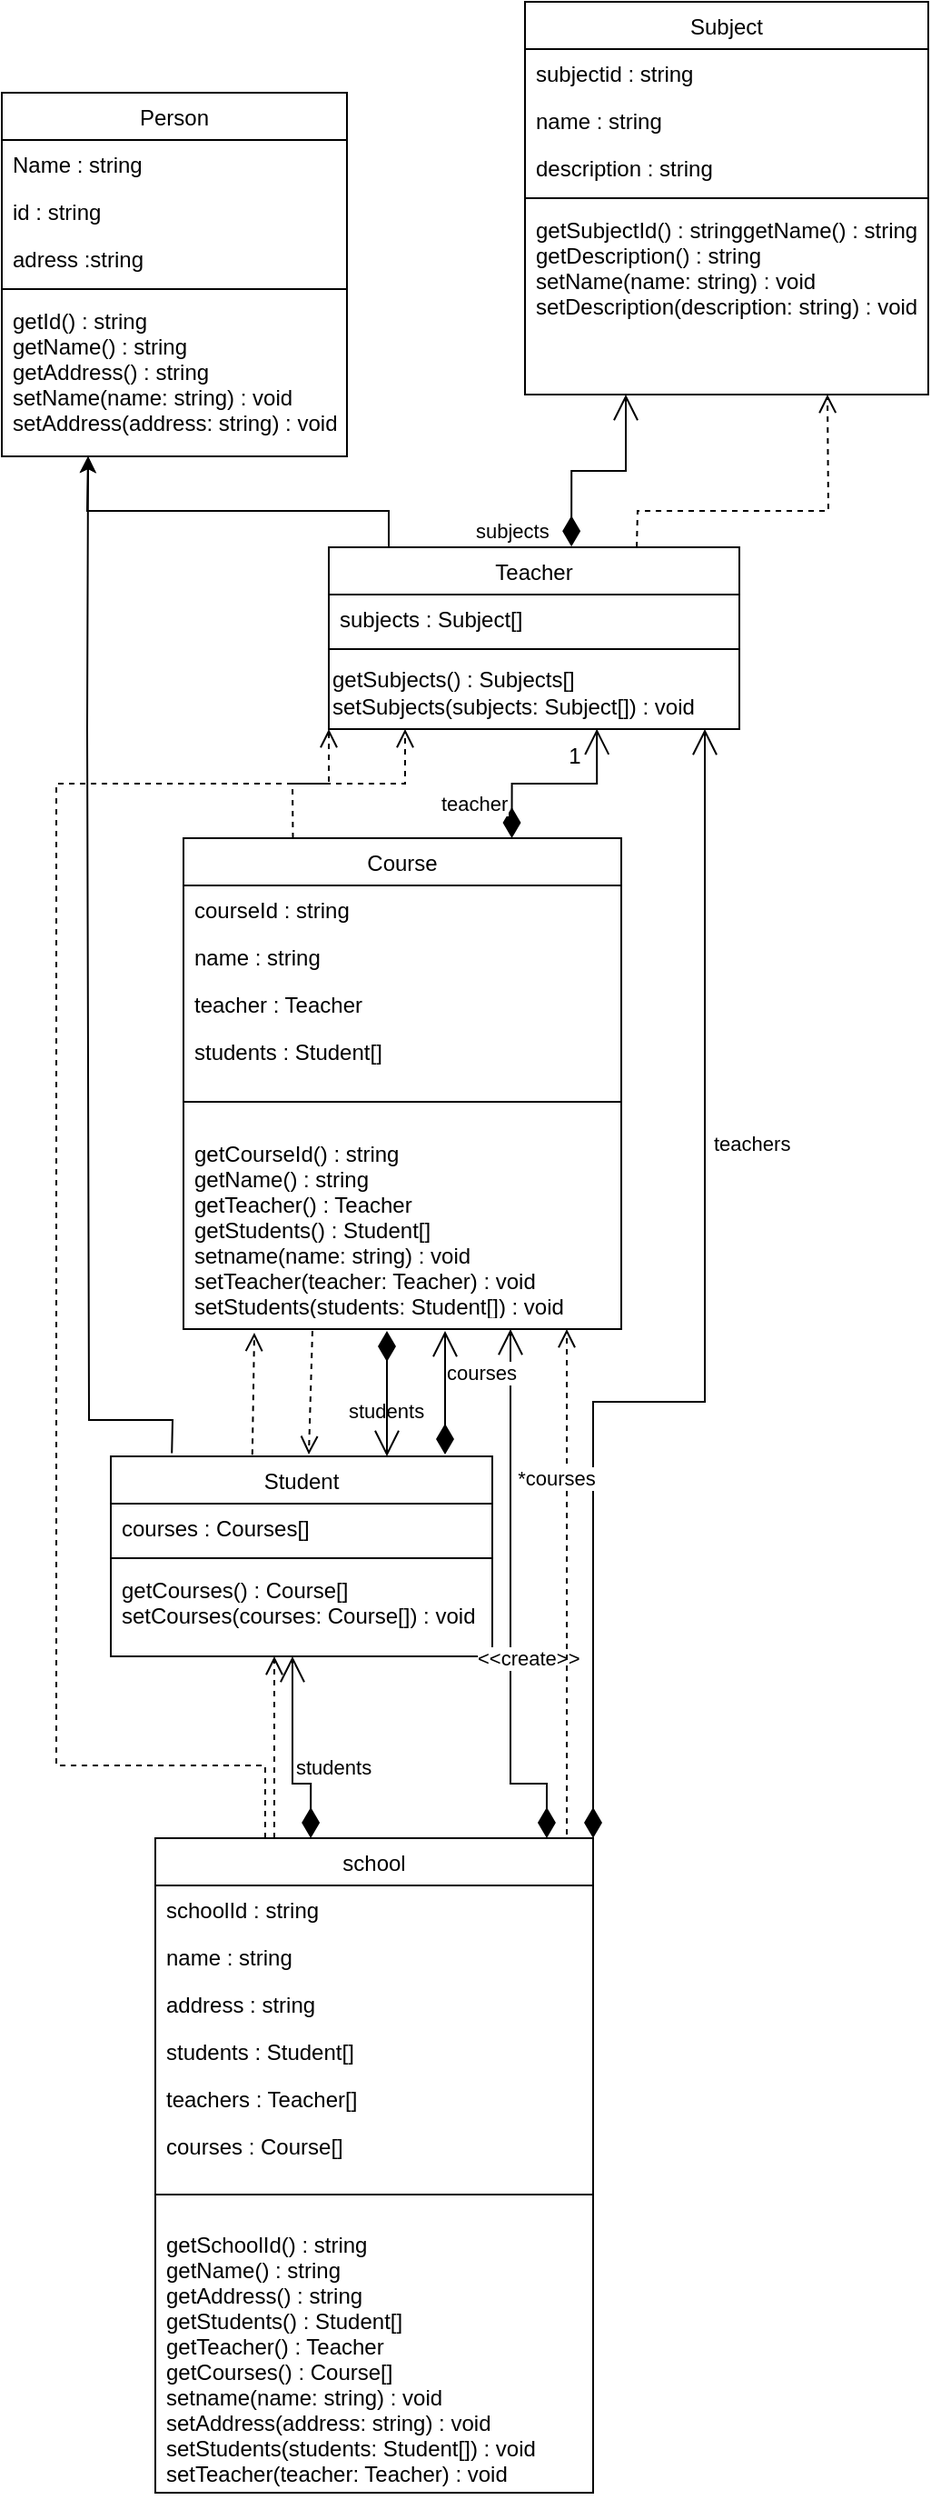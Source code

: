 <mxfile version="24.4.15" type="github">
  <diagram id="C5RBs43oDa-KdzZeNtuy" name="Page-1">
    <mxGraphModel dx="510" dy="522" grid="0" gridSize="10" guides="1" tooltips="1" connect="0" arrows="1" fold="1" page="1" pageScale="1" pageWidth="827" pageHeight="1169" background="#FFFFFF" math="0" shadow="0">
      <root>
        <mxCell id="WIyWlLk6GJQsqaUBKTNV-0" />
        <mxCell id="WIyWlLk6GJQsqaUBKTNV-1" parent="WIyWlLk6GJQsqaUBKTNV-0" />
        <mxCell id="zkfFHV4jXpPFQw0GAbJ--0" value="Person" style="swimlane;fontStyle=0;align=center;verticalAlign=top;childLayout=stackLayout;horizontal=1;startSize=26;horizontalStack=0;resizeParent=1;resizeLast=0;collapsible=1;marginBottom=0;rounded=0;shadow=0;strokeWidth=1;labelBackgroundColor=none;" parent="WIyWlLk6GJQsqaUBKTNV-1" vertex="1">
          <mxGeometry x="220" y="120" width="190" height="200" as="geometry">
            <mxRectangle x="230" y="140" width="160" height="26" as="alternateBounds" />
          </mxGeometry>
        </mxCell>
        <mxCell id="zkfFHV4jXpPFQw0GAbJ--1" value="Name : string" style="text;align=left;verticalAlign=top;spacingLeft=4;spacingRight=4;overflow=hidden;rotatable=0;points=[[0,0.5],[1,0.5]];portConstraint=eastwest;labelBackgroundColor=none;" parent="zkfFHV4jXpPFQw0GAbJ--0" vertex="1">
          <mxGeometry y="26" width="190" height="26" as="geometry" />
        </mxCell>
        <mxCell id="zkfFHV4jXpPFQw0GAbJ--2" value="id : string" style="text;align=left;verticalAlign=top;spacingLeft=4;spacingRight=4;overflow=hidden;rotatable=0;points=[[0,0.5],[1,0.5]];portConstraint=eastwest;rounded=0;shadow=0;html=0;labelBackgroundColor=none;" parent="zkfFHV4jXpPFQw0GAbJ--0" vertex="1">
          <mxGeometry y="52" width="190" height="26" as="geometry" />
        </mxCell>
        <mxCell id="zkfFHV4jXpPFQw0GAbJ--3" value="adress :string" style="text;align=left;verticalAlign=top;spacingLeft=4;spacingRight=4;overflow=hidden;rotatable=0;points=[[0,0.5],[1,0.5]];portConstraint=eastwest;rounded=0;shadow=0;html=0;labelBackgroundColor=none;" parent="zkfFHV4jXpPFQw0GAbJ--0" vertex="1">
          <mxGeometry y="78" width="190" height="26" as="geometry" />
        </mxCell>
        <mxCell id="zkfFHV4jXpPFQw0GAbJ--4" value="" style="line;html=1;strokeWidth=1;align=left;verticalAlign=middle;spacingTop=-1;spacingLeft=3;spacingRight=3;rotatable=0;labelPosition=right;points=[];portConstraint=eastwest;labelBackgroundColor=none;" parent="zkfFHV4jXpPFQw0GAbJ--0" vertex="1">
          <mxGeometry y="104" width="190" height="8" as="geometry" />
        </mxCell>
        <mxCell id="zkfFHV4jXpPFQw0GAbJ--5" value="getId() : string&#xa;getName() : string&#xa;getAddress() : string&#xa;setName(name: string) : void&#xa;setAddress(address: string) : void" style="text;align=left;verticalAlign=top;spacingLeft=4;spacingRight=4;overflow=hidden;rotatable=0;points=[[0,0.5],[1,0.5]];portConstraint=eastwest;labelBackgroundColor=none;" parent="zkfFHV4jXpPFQw0GAbJ--0" vertex="1">
          <mxGeometry y="112" width="190" height="78" as="geometry" />
        </mxCell>
        <mxCell id="zkfFHV4jXpPFQw0GAbJ--6" value="Student" style="swimlane;fontStyle=0;align=center;verticalAlign=top;childLayout=stackLayout;horizontal=1;startSize=26;horizontalStack=0;resizeParent=1;resizeLast=0;collapsible=1;marginBottom=0;rounded=0;shadow=0;strokeWidth=1;labelBackgroundColor=none;" parent="WIyWlLk6GJQsqaUBKTNV-1" vertex="1">
          <mxGeometry x="280" y="870" width="210" height="110" as="geometry">
            <mxRectangle x="130" y="380" width="160" height="26" as="alternateBounds" />
          </mxGeometry>
        </mxCell>
        <mxCell id="zkfFHV4jXpPFQw0GAbJ--7" value="courses : Courses[]" style="text;align=left;verticalAlign=top;spacingLeft=4;spacingRight=4;overflow=hidden;rotatable=0;points=[[0,0.5],[1,0.5]];portConstraint=eastwest;labelBackgroundColor=none;" parent="zkfFHV4jXpPFQw0GAbJ--6" vertex="1">
          <mxGeometry y="26" width="210" height="26" as="geometry" />
        </mxCell>
        <mxCell id="zkfFHV4jXpPFQw0GAbJ--9" value="" style="line;html=1;strokeWidth=1;align=left;verticalAlign=middle;spacingTop=-1;spacingLeft=3;spacingRight=3;rotatable=0;labelPosition=right;points=[];portConstraint=eastwest;labelBackgroundColor=none;" parent="zkfFHV4jXpPFQw0GAbJ--6" vertex="1">
          <mxGeometry y="52" width="210" height="8" as="geometry" />
        </mxCell>
        <mxCell id="zkfFHV4jXpPFQw0GAbJ--10" value="getCourses() : Course[]&#xa;setCourses(courses: Course[]) : void" style="text;align=left;verticalAlign=top;spacingLeft=4;spacingRight=4;overflow=hidden;rotatable=0;points=[[0,0.5],[1,0.5]];portConstraint=eastwest;fontStyle=0;labelBackgroundColor=none;" parent="zkfFHV4jXpPFQw0GAbJ--6" vertex="1">
          <mxGeometry y="60" width="210" height="40" as="geometry" />
        </mxCell>
        <mxCell id="zkfFHV4jXpPFQw0GAbJ--13" value="Teacher" style="swimlane;fontStyle=0;align=center;verticalAlign=top;childLayout=stackLayout;horizontal=1;startSize=26;horizontalStack=0;resizeParent=1;resizeLast=0;collapsible=1;marginBottom=0;rounded=0;shadow=0;strokeWidth=1;labelBackgroundColor=none;" parent="WIyWlLk6GJQsqaUBKTNV-1" vertex="1">
          <mxGeometry x="400" y="370" width="226" height="100" as="geometry">
            <mxRectangle x="340" y="380" width="170" height="26" as="alternateBounds" />
          </mxGeometry>
        </mxCell>
        <mxCell id="zkfFHV4jXpPFQw0GAbJ--14" value="subjects : Subject[]" style="text;align=left;verticalAlign=top;spacingLeft=4;spacingRight=4;overflow=hidden;rotatable=0;points=[[0,0.5],[1,0.5]];portConstraint=eastwest;labelBackgroundColor=none;" parent="zkfFHV4jXpPFQw0GAbJ--13" vertex="1">
          <mxGeometry y="26" width="226" height="26" as="geometry" />
        </mxCell>
        <mxCell id="zkfFHV4jXpPFQw0GAbJ--15" value="" style="line;html=1;strokeWidth=1;align=left;verticalAlign=middle;spacingTop=-1;spacingLeft=3;spacingRight=3;rotatable=0;labelPosition=right;points=[];portConstraint=eastwest;labelBackgroundColor=none;" parent="zkfFHV4jXpPFQw0GAbJ--13" vertex="1">
          <mxGeometry y="52" width="226" height="8" as="geometry" />
        </mxCell>
        <mxCell id="lFMNXFzoXUA9BrKfmZjt-6" value="getSubjects() : Subjects[]&lt;div&gt;setSubjects(subjects: Subject[]) : void&lt;/div&gt;" style="text;html=1;align=left;verticalAlign=middle;resizable=0;points=[];autosize=1;strokeColor=none;fillColor=none;" vertex="1" parent="zkfFHV4jXpPFQw0GAbJ--13">
          <mxGeometry y="60" width="226" height="40" as="geometry" />
        </mxCell>
        <mxCell id="zkfFHV4jXpPFQw0GAbJ--17" value="Subject" style="swimlane;fontStyle=0;align=center;verticalAlign=top;childLayout=stackLayout;horizontal=1;startSize=26;horizontalStack=0;resizeParent=1;resizeLast=0;collapsible=1;marginBottom=0;rounded=0;shadow=0;strokeWidth=1;labelBackgroundColor=none;" parent="WIyWlLk6GJQsqaUBKTNV-1" vertex="1">
          <mxGeometry x="508" y="70" width="222" height="216" as="geometry">
            <mxRectangle x="550" y="140" width="160" height="26" as="alternateBounds" />
          </mxGeometry>
        </mxCell>
        <mxCell id="zkfFHV4jXpPFQw0GAbJ--18" value="subjectid : string    " style="text;align=left;verticalAlign=top;spacingLeft=4;spacingRight=4;overflow=hidden;rotatable=0;points=[[0,0.5],[1,0.5]];portConstraint=eastwest;labelBackgroundColor=none;" parent="zkfFHV4jXpPFQw0GAbJ--17" vertex="1">
          <mxGeometry y="26" width="222" height="26" as="geometry" />
        </mxCell>
        <mxCell id="zkfFHV4jXpPFQw0GAbJ--19" value="name : string" style="text;align=left;verticalAlign=top;spacingLeft=4;spacingRight=4;overflow=hidden;rotatable=0;points=[[0,0.5],[1,0.5]];portConstraint=eastwest;rounded=0;shadow=0;html=0;labelBackgroundColor=none;" parent="zkfFHV4jXpPFQw0GAbJ--17" vertex="1">
          <mxGeometry y="52" width="222" height="26" as="geometry" />
        </mxCell>
        <mxCell id="zkfFHV4jXpPFQw0GAbJ--20" value="description : string" style="text;align=left;verticalAlign=top;spacingLeft=4;spacingRight=4;overflow=hidden;rotatable=0;points=[[0,0.5],[1,0.5]];portConstraint=eastwest;rounded=0;shadow=0;html=0;labelBackgroundColor=none;" parent="zkfFHV4jXpPFQw0GAbJ--17" vertex="1">
          <mxGeometry y="78" width="222" height="26" as="geometry" />
        </mxCell>
        <mxCell id="zkfFHV4jXpPFQw0GAbJ--23" value="" style="line;html=1;strokeWidth=1;align=left;verticalAlign=middle;spacingTop=-1;spacingLeft=3;spacingRight=3;rotatable=0;labelPosition=right;points=[];portConstraint=eastwest;labelBackgroundColor=none;" parent="zkfFHV4jXpPFQw0GAbJ--17" vertex="1">
          <mxGeometry y="104" width="222" height="8" as="geometry" />
        </mxCell>
        <mxCell id="zkfFHV4jXpPFQw0GAbJ--25" value="getSubjectId() : stringgetName() : string&#xa;getDescription() : string&#xa;setName(name: string) : void&#xa;setDescription(description: string) : void" style="text;align=left;verticalAlign=top;spacingLeft=4;spacingRight=4;overflow=hidden;rotatable=0;points=[[0,0.5],[1,0.5]];portConstraint=eastwest;labelBackgroundColor=none;" parent="zkfFHV4jXpPFQw0GAbJ--17" vertex="1">
          <mxGeometry y="112" width="222" height="60" as="geometry" />
        </mxCell>
        <mxCell id="lFMNXFzoXUA9BrKfmZjt-11" value="Course" style="swimlane;fontStyle=0;align=center;verticalAlign=top;childLayout=stackLayout;horizontal=1;startSize=26;horizontalStack=0;resizeParent=1;resizeLast=0;collapsible=1;marginBottom=0;rounded=0;shadow=0;strokeWidth=1;labelBackgroundColor=none;" vertex="1" parent="WIyWlLk6GJQsqaUBKTNV-1">
          <mxGeometry x="320" y="530" width="241" height="270" as="geometry">
            <mxRectangle x="230" y="140" width="160" height="26" as="alternateBounds" />
          </mxGeometry>
        </mxCell>
        <mxCell id="lFMNXFzoXUA9BrKfmZjt-12" value="courseId : string" style="text;align=left;verticalAlign=top;spacingLeft=4;spacingRight=4;overflow=hidden;rotatable=0;points=[[0,0.5],[1,0.5]];portConstraint=eastwest;labelBackgroundColor=none;" vertex="1" parent="lFMNXFzoXUA9BrKfmZjt-11">
          <mxGeometry y="26" width="241" height="26" as="geometry" />
        </mxCell>
        <mxCell id="lFMNXFzoXUA9BrKfmZjt-13" value="name : string" style="text;align=left;verticalAlign=top;spacingLeft=4;spacingRight=4;overflow=hidden;rotatable=0;points=[[0,0.5],[1,0.5]];portConstraint=eastwest;rounded=0;shadow=0;html=0;labelBackgroundColor=none;" vertex="1" parent="lFMNXFzoXUA9BrKfmZjt-11">
          <mxGeometry y="52" width="241" height="26" as="geometry" />
        </mxCell>
        <mxCell id="lFMNXFzoXUA9BrKfmZjt-14" value="teacher : Teacher" style="text;align=left;verticalAlign=top;spacingLeft=4;spacingRight=4;overflow=hidden;rotatable=0;points=[[0,0.5],[1,0.5]];portConstraint=eastwest;rounded=0;shadow=0;html=0;labelBackgroundColor=none;" vertex="1" parent="lFMNXFzoXUA9BrKfmZjt-11">
          <mxGeometry y="78" width="241" height="26" as="geometry" />
        </mxCell>
        <mxCell id="lFMNXFzoXUA9BrKfmZjt-17" value="students : Student[]" style="text;align=left;verticalAlign=top;spacingLeft=4;spacingRight=4;overflow=hidden;rotatable=0;points=[[0,0.5],[1,0.5]];portConstraint=eastwest;rounded=0;shadow=0;html=0;labelBackgroundColor=none;" vertex="1" parent="lFMNXFzoXUA9BrKfmZjt-11">
          <mxGeometry y="104" width="241" height="26" as="geometry" />
        </mxCell>
        <mxCell id="lFMNXFzoXUA9BrKfmZjt-15" value="" style="line;html=1;strokeWidth=1;align=left;verticalAlign=middle;spacingTop=-1;spacingLeft=3;spacingRight=3;rotatable=0;labelPosition=right;points=[];portConstraint=eastwest;labelBackgroundColor=none;" vertex="1" parent="lFMNXFzoXUA9BrKfmZjt-11">
          <mxGeometry y="130" width="241" height="30" as="geometry" />
        </mxCell>
        <mxCell id="lFMNXFzoXUA9BrKfmZjt-16" value="getCourseId() : string&#xa;getName() : string&#xa;getTeacher() : Teacher&#xa;getStudents() : Student[]&#xa;setname(name: string) : void&#xa;setTeacher(teacher: Teacher) : void&#xa;setStudents(students: Student[]) : void" style="text;align=left;verticalAlign=top;spacingLeft=4;spacingRight=4;overflow=hidden;rotatable=0;points=[[0,0.5],[1,0.5]];portConstraint=eastwest;labelBackgroundColor=none;" vertex="1" parent="lFMNXFzoXUA9BrKfmZjt-11">
          <mxGeometry y="160" width="241" height="100" as="geometry" />
        </mxCell>
        <mxCell id="lFMNXFzoXUA9BrKfmZjt-18" value="school" style="swimlane;fontStyle=0;align=center;verticalAlign=top;childLayout=stackLayout;horizontal=1;startSize=26;horizontalStack=0;resizeParent=1;resizeLast=0;collapsible=1;marginBottom=0;rounded=0;shadow=0;strokeWidth=1;labelBackgroundColor=none;" vertex="1" parent="WIyWlLk6GJQsqaUBKTNV-1">
          <mxGeometry x="304.5" y="1080" width="241" height="360" as="geometry">
            <mxRectangle x="230" y="140" width="160" height="26" as="alternateBounds" />
          </mxGeometry>
        </mxCell>
        <mxCell id="lFMNXFzoXUA9BrKfmZjt-19" value="schoolId : string" style="text;align=left;verticalAlign=top;spacingLeft=4;spacingRight=4;overflow=hidden;rotatable=0;points=[[0,0.5],[1,0.5]];portConstraint=eastwest;labelBackgroundColor=none;" vertex="1" parent="lFMNXFzoXUA9BrKfmZjt-18">
          <mxGeometry y="26" width="241" height="26" as="geometry" />
        </mxCell>
        <mxCell id="lFMNXFzoXUA9BrKfmZjt-20" value="name : string" style="text;align=left;verticalAlign=top;spacingLeft=4;spacingRight=4;overflow=hidden;rotatable=0;points=[[0,0.5],[1,0.5]];portConstraint=eastwest;rounded=0;shadow=0;html=0;labelBackgroundColor=none;" vertex="1" parent="lFMNXFzoXUA9BrKfmZjt-18">
          <mxGeometry y="52" width="241" height="26" as="geometry" />
        </mxCell>
        <mxCell id="lFMNXFzoXUA9BrKfmZjt-21" value="address : string" style="text;align=left;verticalAlign=top;spacingLeft=4;spacingRight=4;overflow=hidden;rotatable=0;points=[[0,0.5],[1,0.5]];portConstraint=eastwest;rounded=0;shadow=0;html=0;labelBackgroundColor=none;" vertex="1" parent="lFMNXFzoXUA9BrKfmZjt-18">
          <mxGeometry y="78" width="241" height="26" as="geometry" />
        </mxCell>
        <mxCell id="lFMNXFzoXUA9BrKfmZjt-22" value="students : Student[]" style="text;align=left;verticalAlign=top;spacingLeft=4;spacingRight=4;overflow=hidden;rotatable=0;points=[[0,0.5],[1,0.5]];portConstraint=eastwest;rounded=0;shadow=0;html=0;labelBackgroundColor=none;" vertex="1" parent="lFMNXFzoXUA9BrKfmZjt-18">
          <mxGeometry y="104" width="241" height="26" as="geometry" />
        </mxCell>
        <mxCell id="lFMNXFzoXUA9BrKfmZjt-25" value="teachers : Teacher[]" style="text;align=left;verticalAlign=top;spacingLeft=4;spacingRight=4;overflow=hidden;rotatable=0;points=[[0,0.5],[1,0.5]];portConstraint=eastwest;rounded=0;shadow=0;html=0;labelBackgroundColor=none;" vertex="1" parent="lFMNXFzoXUA9BrKfmZjt-18">
          <mxGeometry y="130" width="241" height="26" as="geometry" />
        </mxCell>
        <mxCell id="lFMNXFzoXUA9BrKfmZjt-26" value="courses : Course[]" style="text;align=left;verticalAlign=top;spacingLeft=4;spacingRight=4;overflow=hidden;rotatable=0;points=[[0,0.5],[1,0.5]];portConstraint=eastwest;rounded=0;shadow=0;html=0;labelBackgroundColor=none;" vertex="1" parent="lFMNXFzoXUA9BrKfmZjt-18">
          <mxGeometry y="156" width="241" height="26" as="geometry" />
        </mxCell>
        <mxCell id="lFMNXFzoXUA9BrKfmZjt-23" value="" style="line;html=1;strokeWidth=1;align=left;verticalAlign=middle;spacingTop=-1;spacingLeft=3;spacingRight=3;rotatable=0;labelPosition=right;points=[];portConstraint=eastwest;labelBackgroundColor=none;" vertex="1" parent="lFMNXFzoXUA9BrKfmZjt-18">
          <mxGeometry y="182" width="241" height="28" as="geometry" />
        </mxCell>
        <mxCell id="lFMNXFzoXUA9BrKfmZjt-24" value="getSchoolId() : string&#xa;getName() : string&#xa;getAddress() : string&#xa;getStudents() : Student[]&#xa;getTeacher() : Teacher&#xa;getCourses() : Course[]&#xa;setname(name: string) : void&#xa;setAddress(address: string) : void&#xa;setStudents(students: Student[]) : void&#xa;setTeacher(teacher: Teacher) : void&#xa;&#xa;" style="text;align=left;verticalAlign=top;spacingLeft=4;spacingRight=4;overflow=hidden;rotatable=0;points=[[0,0.5],[1,0.5]];portConstraint=eastwest;labelBackgroundColor=none;" vertex="1" parent="lFMNXFzoXUA9BrKfmZjt-18">
          <mxGeometry y="210" width="241" height="150" as="geometry" />
        </mxCell>
        <mxCell id="lFMNXFzoXUA9BrKfmZjt-28" value="" style="html=1;verticalAlign=bottom;endArrow=open;dashed=1;endSize=8;curved=0;rounded=0;exitX=0.75;exitY=0;exitDx=0;exitDy=0;entryX=0.75;entryY=1;entryDx=0;entryDy=0;" edge="1" parent="WIyWlLk6GJQsqaUBKTNV-1" source="zkfFHV4jXpPFQw0GAbJ--13" target="zkfFHV4jXpPFQw0GAbJ--17">
          <mxGeometry relative="1" as="geometry">
            <mxPoint x="530" y="350" as="sourcePoint" />
            <mxPoint x="450" y="350" as="targetPoint" />
            <Array as="points">
              <mxPoint x="570" y="350" />
              <mxPoint x="675" y="350" />
            </Array>
          </mxGeometry>
        </mxCell>
        <mxCell id="lFMNXFzoXUA9BrKfmZjt-29" value="" style="endArrow=classic;html=1;rounded=0;entryX=0.25;entryY=1;entryDx=0;entryDy=0;" edge="1" parent="WIyWlLk6GJQsqaUBKTNV-1" target="zkfFHV4jXpPFQw0GAbJ--0">
          <mxGeometry width="50" height="50" relative="1" as="geometry">
            <mxPoint x="433" y="370" as="sourcePoint" />
            <mxPoint x="260" y="350" as="targetPoint" />
            <Array as="points">
              <mxPoint x="433" y="350" />
              <mxPoint x="267" y="350" />
            </Array>
          </mxGeometry>
        </mxCell>
        <mxCell id="lFMNXFzoXUA9BrKfmZjt-30" value="subjects" style="endArrow=open;html=1;endSize=12;startArrow=diamondThin;startSize=14;startFill=1;edgeStyle=orthogonalEdgeStyle;align=left;verticalAlign=bottom;rounded=0;exitX=0.591;exitY=-0.004;exitDx=0;exitDy=0;exitPerimeter=0;entryX=0.25;entryY=1;entryDx=0;entryDy=0;" edge="1" parent="WIyWlLk6GJQsqaUBKTNV-1" source="zkfFHV4jXpPFQw0GAbJ--13" target="zkfFHV4jXpPFQw0GAbJ--17">
          <mxGeometry x="-1.0" y="55" relative="1" as="geometry">
            <mxPoint x="380" y="330" as="sourcePoint" />
            <mxPoint x="540" y="330" as="targetPoint" />
            <mxPoint as="offset" />
          </mxGeometry>
        </mxCell>
        <mxCell id="lFMNXFzoXUA9BrKfmZjt-33" value="" style="endArrow=classic;html=1;rounded=0;entryX=0.25;entryY=1;entryDx=0;entryDy=0;exitX=0.16;exitY=-0.016;exitDx=0;exitDy=0;exitPerimeter=0;" edge="1" parent="WIyWlLk6GJQsqaUBKTNV-1" source="zkfFHV4jXpPFQw0GAbJ--6" target="zkfFHV4jXpPFQw0GAbJ--0">
          <mxGeometry width="50" height="50" relative="1" as="geometry">
            <mxPoint x="267" y="540" as="sourcePoint" />
            <mxPoint x="270" y="330" as="targetPoint" />
            <Array as="points">
              <mxPoint x="314" y="850" />
              <mxPoint x="268" y="850" />
              <mxPoint x="267" y="470" />
            </Array>
          </mxGeometry>
        </mxCell>
        <mxCell id="lFMNXFzoXUA9BrKfmZjt-34" value="teacher" style="endArrow=open;html=1;endSize=12;startArrow=diamondThin;startSize=14;startFill=1;edgeStyle=orthogonalEdgeStyle;align=left;verticalAlign=bottom;rounded=0;exitX=0.75;exitY=0;exitDx=0;exitDy=0;entryX=0.653;entryY=0.996;entryDx=0;entryDy=0;entryPerimeter=0;" edge="1" parent="WIyWlLk6GJQsqaUBKTNV-1" source="lFMNXFzoXUA9BrKfmZjt-11" target="lFMNXFzoXUA9BrKfmZjt-6">
          <mxGeometry x="-0.814" y="41" relative="1" as="geometry">
            <mxPoint x="508" y="520" as="sourcePoint" />
            <mxPoint x="537" y="440" as="targetPoint" />
            <mxPoint as="offset" />
          </mxGeometry>
        </mxCell>
        <mxCell id="lFMNXFzoXUA9BrKfmZjt-35" value="1" style="text;html=1;align=center;verticalAlign=middle;resizable=0;points=[];autosize=1;strokeColor=none;fillColor=none;" vertex="1" parent="WIyWlLk6GJQsqaUBKTNV-1">
          <mxGeometry x="520" y="470" width="30" height="30" as="geometry" />
        </mxCell>
        <mxCell id="lFMNXFzoXUA9BrKfmZjt-37" value="teachers" style="endArrow=open;html=1;endSize=12;startArrow=diamondThin;startSize=14;startFill=1;edgeStyle=orthogonalEdgeStyle;align=left;verticalAlign=bottom;rounded=0;exitX=1;exitY=0;exitDx=0;exitDy=0;" edge="1" parent="WIyWlLk6GJQsqaUBKTNV-1" source="lFMNXFzoXUA9BrKfmZjt-18">
          <mxGeometry x="0.296" y="-3" relative="1" as="geometry">
            <mxPoint x="610" y="690" as="sourcePoint" />
            <mxPoint x="607" y="470" as="targetPoint" />
            <mxPoint as="offset" />
            <Array as="points">
              <mxPoint x="546" y="840" />
              <mxPoint x="607" y="840" />
            </Array>
          </mxGeometry>
        </mxCell>
        <mxCell id="lFMNXFzoXUA9BrKfmZjt-40" value="" style="html=1;verticalAlign=bottom;endArrow=open;dashed=1;endSize=8;curved=0;rounded=0;exitX=0.25;exitY=0;exitDx=0;exitDy=0;" edge="1" parent="WIyWlLk6GJQsqaUBKTNV-1" source="lFMNXFzoXUA9BrKfmZjt-11">
          <mxGeometry relative="1" as="geometry">
            <mxPoint x="282.5" y="500" as="sourcePoint" />
            <mxPoint x="442" y="470" as="targetPoint" />
            <Array as="points">
              <mxPoint x="380" y="500" />
              <mxPoint x="442" y="500" />
            </Array>
          </mxGeometry>
        </mxCell>
        <mxCell id="lFMNXFzoXUA9BrKfmZjt-41" value="" style="html=1;verticalAlign=bottom;endArrow=open;dashed=1;endSize=8;curved=0;rounded=0;" edge="1" parent="WIyWlLk6GJQsqaUBKTNV-1">
          <mxGeometry relative="1" as="geometry">
            <mxPoint x="365" y="1080" as="sourcePoint" />
            <mxPoint x="400" y="470" as="targetPoint" />
            <Array as="points">
              <mxPoint x="365" y="1040" />
              <mxPoint x="250" y="1040" />
              <mxPoint x="250" y="500" />
              <mxPoint x="400" y="500" />
            </Array>
          </mxGeometry>
        </mxCell>
        <mxCell id="lFMNXFzoXUA9BrKfmZjt-42" value="" style="html=1;verticalAlign=bottom;endArrow=open;dashed=1;endSize=8;curved=0;rounded=0;exitX=0.25;exitY=0;exitDx=0;exitDy=0;" edge="1" parent="WIyWlLk6GJQsqaUBKTNV-1">
          <mxGeometry relative="1" as="geometry">
            <mxPoint x="370" y="1080" as="sourcePoint" />
            <mxPoint x="370" y="980" as="targetPoint" />
            <Array as="points">
              <mxPoint x="370" y="1050" />
            </Array>
          </mxGeometry>
        </mxCell>
        <mxCell id="lFMNXFzoXUA9BrKfmZjt-43" value="students" style="endArrow=open;html=1;endSize=12;startArrow=diamondThin;startSize=14;startFill=1;edgeStyle=orthogonalEdgeStyle;align=left;verticalAlign=bottom;rounded=0;exitX=0.355;exitY=0;exitDx=0;exitDy=0;exitPerimeter=0;" edge="1" parent="WIyWlLk6GJQsqaUBKTNV-1" source="lFMNXFzoXUA9BrKfmZjt-18">
          <mxGeometry x="-0.272" relative="1" as="geometry">
            <mxPoint x="389.99" y="1080" as="sourcePoint" />
            <mxPoint x="379.99" y="980" as="targetPoint" />
            <mxPoint as="offset" />
            <Array as="points">
              <mxPoint x="390" y="1050" />
              <mxPoint x="380" y="1050" />
            </Array>
          </mxGeometry>
        </mxCell>
        <mxCell id="lFMNXFzoXUA9BrKfmZjt-46" value="&amp;lt;&amp;lt;create&amp;gt;&amp;gt;" style="endArrow=open;html=1;endSize=12;startArrow=diamondThin;startSize=14;startFill=1;edgeStyle=orthogonalEdgeStyle;align=left;verticalAlign=bottom;rounded=0;exitX=0.355;exitY=0;exitDx=0;exitDy=0;exitPerimeter=0;entryX=0.75;entryY=1;entryDx=0;entryDy=0;" edge="1" parent="WIyWlLk6GJQsqaUBKTNV-1" target="lFMNXFzoXUA9BrKfmZjt-11">
          <mxGeometry x="-0.269" y="20" relative="1" as="geometry">
            <mxPoint x="519.97" y="1080" as="sourcePoint" />
            <mxPoint x="509" y="803" as="targetPoint" />
            <mxPoint as="offset" />
            <Array as="points">
              <mxPoint x="520" y="1050" />
              <mxPoint x="500" y="1050" />
              <mxPoint x="500" y="800" />
            </Array>
          </mxGeometry>
        </mxCell>
        <mxCell id="lFMNXFzoXUA9BrKfmZjt-47" value="" style="html=1;verticalAlign=bottom;endArrow=open;dashed=1;endSize=8;curved=0;rounded=0;exitX=0.75;exitY=0;exitDx=0;exitDy=0;" edge="1" parent="WIyWlLk6GJQsqaUBKTNV-1">
          <mxGeometry relative="1" as="geometry">
            <mxPoint x="531" y="1078" as="sourcePoint" />
            <mxPoint x="531" y="800" as="targetPoint" />
            <Array as="points">
              <mxPoint x="531" y="1058" />
            </Array>
          </mxGeometry>
        </mxCell>
        <mxCell id="lFMNXFzoXUA9BrKfmZjt-48" value="*courses" style="edgeLabel;html=1;align=center;verticalAlign=middle;resizable=0;points=[];" vertex="1" connectable="0" parent="lFMNXFzoXUA9BrKfmZjt-47">
          <mxGeometry x="0.803" y="-6" relative="1" as="geometry">
            <mxPoint x="-12" y="54" as="offset" />
          </mxGeometry>
        </mxCell>
        <mxCell id="lFMNXFzoXUA9BrKfmZjt-50" value="students" style="endArrow=open;html=1;endSize=12;startArrow=diamondThin;startSize=14;startFill=1;edgeStyle=orthogonalEdgeStyle;align=left;verticalAlign=bottom;rounded=0;" edge="1" parent="WIyWlLk6GJQsqaUBKTNV-1">
          <mxGeometry x="-0.559" y="55" relative="1" as="geometry">
            <mxPoint x="464" y="869" as="sourcePoint" />
            <mxPoint x="464" y="801" as="targetPoint" />
            <Array as="points">
              <mxPoint x="464" y="842" />
              <mxPoint x="464" y="842" />
            </Array>
            <mxPoint as="offset" />
          </mxGeometry>
        </mxCell>
        <mxCell id="lFMNXFzoXUA9BrKfmZjt-52" value="courses" style="endArrow=open;html=1;endSize=12;startArrow=diamondThin;startSize=14;startFill=1;edgeStyle=orthogonalEdgeStyle;align=left;verticalAlign=bottom;rounded=0;" edge="1" parent="WIyWlLk6GJQsqaUBKTNV-1">
          <mxGeometry x="-0.072" y="31" relative="1" as="geometry">
            <mxPoint x="432" y="801" as="sourcePoint" />
            <mxPoint x="432" y="870" as="targetPoint" />
            <Array as="points">
              <mxPoint x="432" y="843" />
              <mxPoint x="432" y="843" />
            </Array>
            <mxPoint as="offset" />
          </mxGeometry>
        </mxCell>
        <mxCell id="lFMNXFzoXUA9BrKfmZjt-55" value="" style="html=1;verticalAlign=bottom;endArrow=open;dashed=1;endSize=8;curved=0;rounded=0;" edge="1" parent="WIyWlLk6GJQsqaUBKTNV-1">
          <mxGeometry x="-0.101" y="11" relative="1" as="geometry">
            <mxPoint x="391" y="801" as="sourcePoint" />
            <mxPoint x="389" y="869" as="targetPoint" />
            <mxPoint as="offset" />
          </mxGeometry>
        </mxCell>
        <mxCell id="lFMNXFzoXUA9BrKfmZjt-56" value="" style="html=1;verticalAlign=bottom;endArrow=open;dashed=1;endSize=8;curved=0;rounded=0;exitX=0.371;exitY=-0.008;exitDx=0;exitDy=0;exitPerimeter=0;" edge="1" parent="WIyWlLk6GJQsqaUBKTNV-1" source="zkfFHV4jXpPFQw0GAbJ--6">
          <mxGeometry x="-0.101" y="11" relative="1" as="geometry">
            <mxPoint x="361" y="875" as="sourcePoint" />
            <mxPoint x="359" y="802" as="targetPoint" />
            <mxPoint as="offset" />
          </mxGeometry>
        </mxCell>
      </root>
    </mxGraphModel>
  </diagram>
</mxfile>
